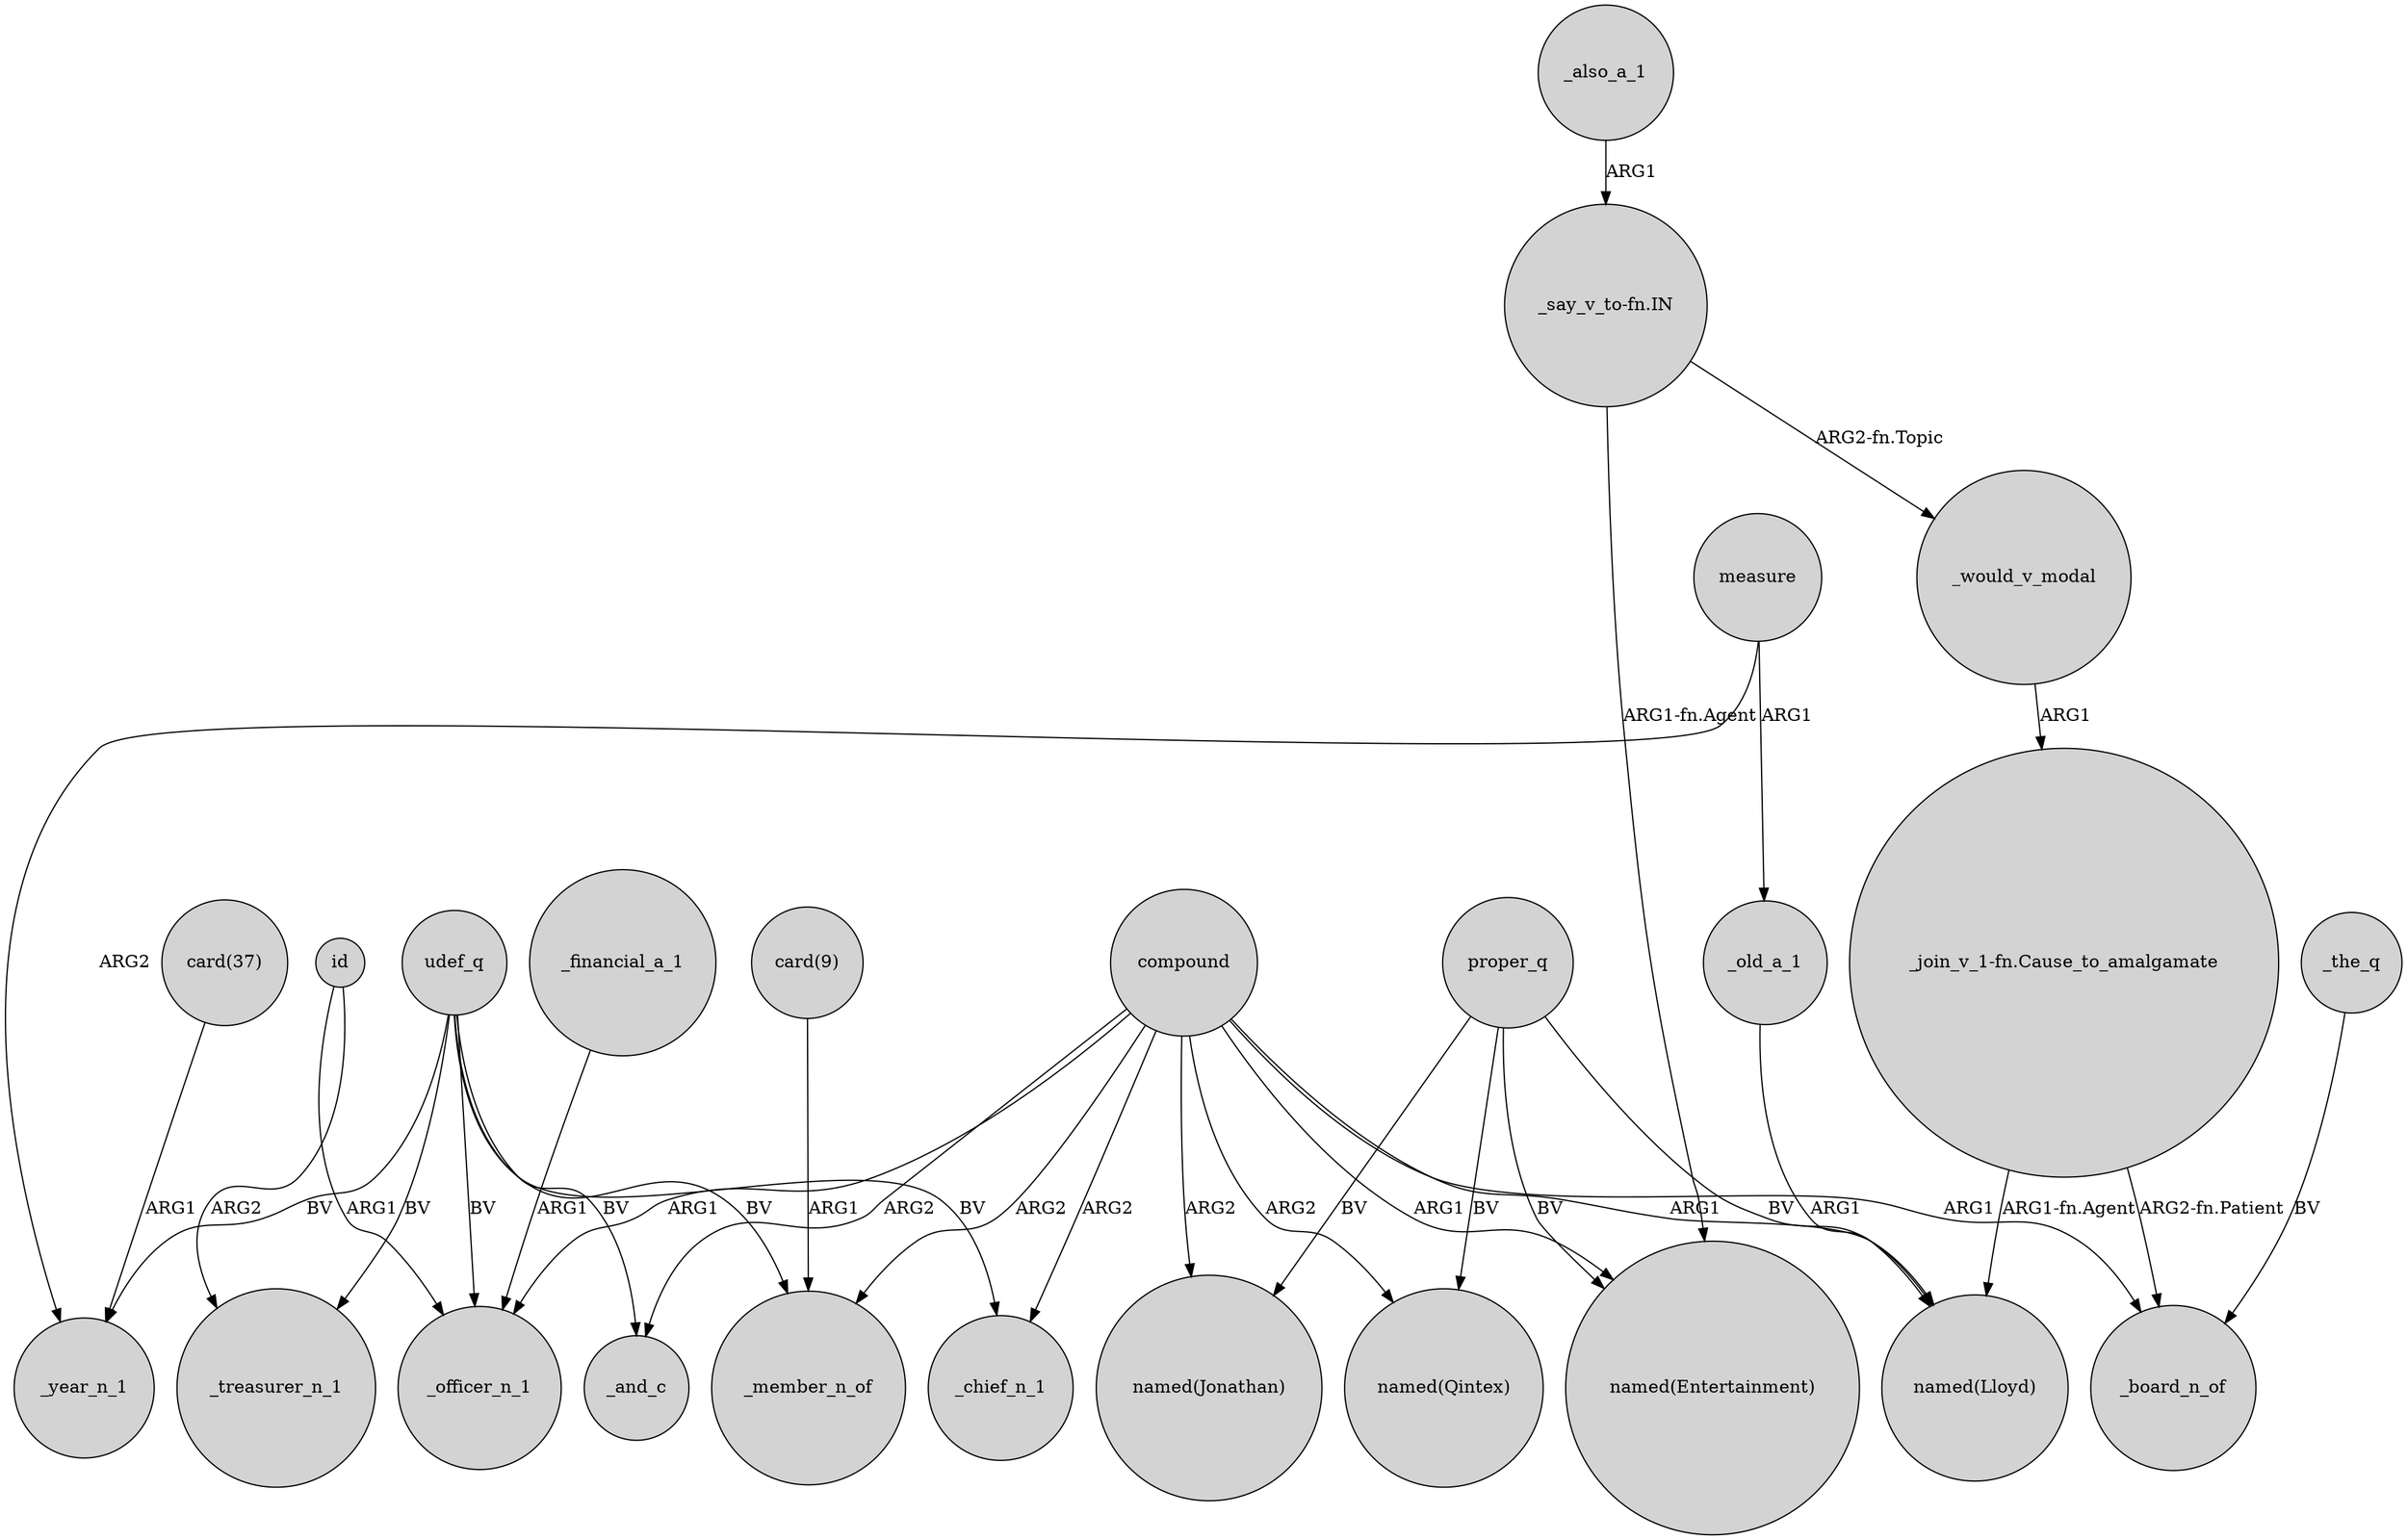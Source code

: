 digraph {
	node [shape=circle style=filled]
	"_say_v_to-fn.IN" -> _would_v_modal [label="ARG2-fn.Topic"]
	_also_a_1 -> "_say_v_to-fn.IN" [label=ARG1]
	measure -> _year_n_1 [label=ARG2]
	_old_a_1 -> "named(Lloyd)" [label=ARG1]
	proper_q -> "named(Qintex)" [label=BV]
	compound -> _board_n_of [label=ARG1]
	compound -> "named(Jonathan)" [label=ARG2]
	_would_v_modal -> "_join_v_1-fn.Cause_to_amalgamate" [label=ARG1]
	id -> _treasurer_n_1 [label=ARG2]
	"card(37)" -> _year_n_1 [label=ARG1]
	"_join_v_1-fn.Cause_to_amalgamate" -> _board_n_of [label="ARG2-fn.Patient"]
	compound -> "named(Qintex)" [label=ARG2]
	compound -> _member_n_of [label=ARG2]
	compound -> _chief_n_1 [label=ARG2]
	measure -> _old_a_1 [label=ARG1]
	compound -> _officer_n_1 [label=ARG1]
	proper_q -> "named(Lloyd)" [label=BV]
	compound -> _and_c [label=ARG2]
	udef_q -> _chief_n_1 [label=BV]
	udef_q -> _treasurer_n_1 [label=BV]
	_the_q -> _board_n_of [label=BV]
	udef_q -> _member_n_of [label=BV]
	udef_q -> _officer_n_1 [label=BV]
	proper_q -> "named(Entertainment)" [label=BV]
	"_join_v_1-fn.Cause_to_amalgamate" -> "named(Lloyd)" [label="ARG1-fn.Agent"]
	"_say_v_to-fn.IN" -> "named(Entertainment)" [label="ARG1-fn.Agent"]
	udef_q -> _year_n_1 [label=BV]
	"card(9)" -> _member_n_of [label=ARG1]
	compound -> "named(Entertainment)" [label=ARG1]
	udef_q -> _and_c [label=BV]
	_financial_a_1 -> _officer_n_1 [label=ARG1]
	proper_q -> "named(Jonathan)" [label=BV]
	compound -> "named(Lloyd)" [label=ARG1]
	id -> _officer_n_1 [label=ARG1]
}
